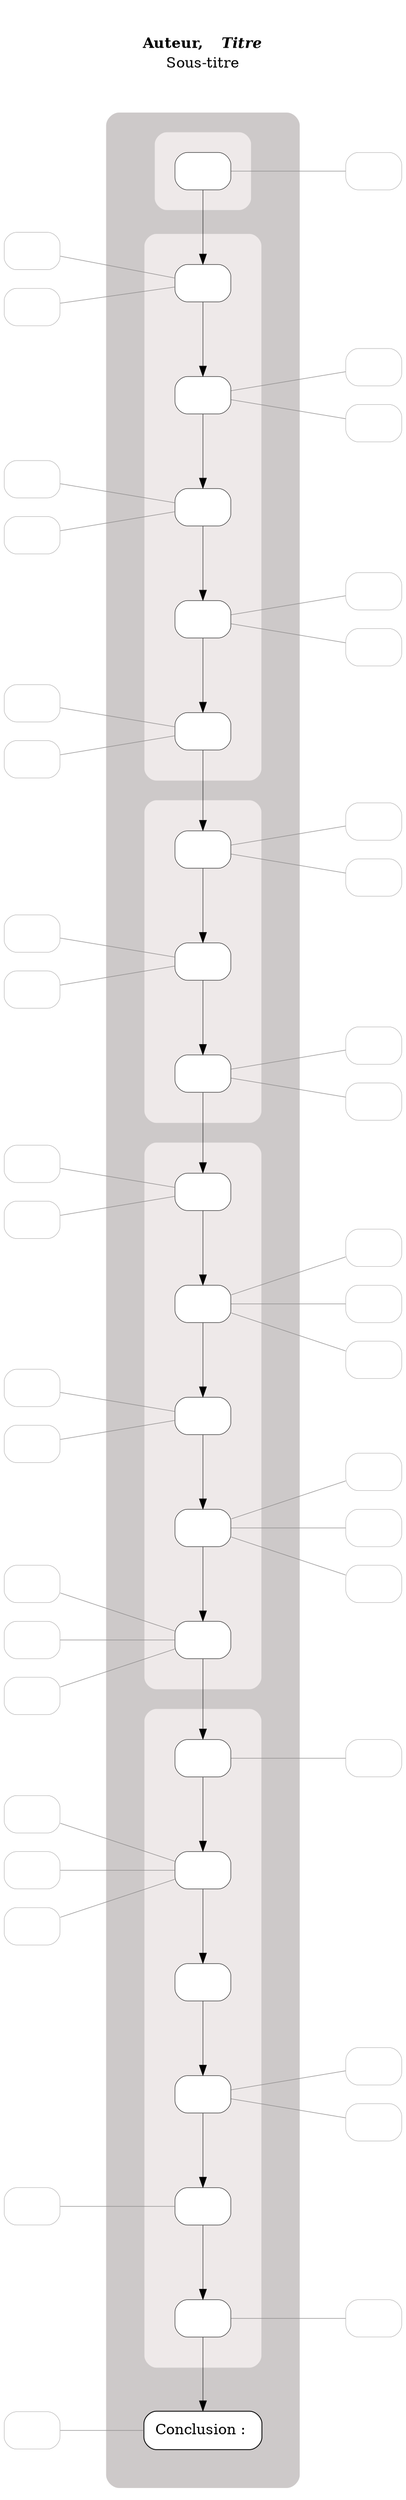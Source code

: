 digraph G {
// Template : summary
// Usage : 
node[style="rounded,filled",shape=box,fillcolor=white,penwidth=0.4,margin=0.15]
compound=true
rankdir=LR
edge[minlen=2]
labelloc="t"
labeljust="c"
label=<<br/><br/>
<b>Auteur,  <i>  Titre</i><br/></b>
<font point-size="5"><br/></font>Sous-titre


<br/><br/>
<br/>>


subgraph cluster{
label=""
style="filled,rounded"
margin=18
fillcolor=snow3
color=snow3




subgraph cluster_0 {
margin=20
style="filled,rounded"
fillcolor=snow2
a[label=""]
//{rank=same,b->a[dir=back,minlen=4,penwidth=0.4]}
//a->b[constraint=false,minlen=4,penwidth=0.4]
}




subgraph cluster_1 {
margin=30
style="filled,rounded"
fillcolor=snow2
b[label=""]
c[label=""]
d[label=""]
e[label=""]
f[label=""]
{rank=same;f->e->d->c->b[dir=back,minlen=4,penwidth=0.4]}
a->b[constraint=false,minlen=4,penwidth=0.4]
}

subgraph cluster_2 {
margin=30
style="filled,rounded"
fillcolor=snow2
g[label=""]
h[label=""]
i[label=""]
{rank=same;i->h->g[dir=back,minlen=4,penwidth=0.4]}
g->f[constraint=false,minlen=4,penwidth=0.4,dir=back]
}

subgraph cluster_3 {
margin=30
style="filled,rounded"
fillcolor=snow2
j[label=""]
k[label=""]
l[label=""]
m[label=""]
n[label=""]
{rank=same;n->m->l->k->j[dir=back,minlen=4,penwidth=0.4]}
j->i[constraint=false,minlen=4,penwidth=0.4,dir=back]
}

subgraph cluster_4 {
margin=30
style="filled,rounded"
fillcolor=snow2
o[label=""]
p[label=""]
q[label=""]
r[label=""]
s[label=""]
t[label=""]
{rank=same;t->s->r->q->p->o[dir=back,minlen=4,penwidth=0.4]}
o->n[constraint=false,minlen=4,penwidth=0.4,dir=back]
}



subgraph cluster_5 {
color=snow3
conclusion[label="Conclusion : ",penwidth=0.8]
conclusion->t[dir=back,constraint=false,minlen=4,penwidth=0.4]
}


}



node[penwidth=0.3,fontsize=12,color=snow4,fontcolor=grey5]
a1[label=""]
//a2[label=""]
//a3[label=""]

b1[label=""]
b2[label=""]
//b3[label=<Titre<br/>
//<font point-size="5"><br/></font>
//<font point-size="10">précision</font>>]

c1[label=""]
c2[label=""]

d1[label=""]
d2[label=""]

e1[label=""]
e2[label=""]

f1[label=""]
f2[label=""]

g1[label=""]
g2[label=""]

h1[label=""]
h2[label=""]

i1[label=""]
i2[label=""]

j1[label=""]
j2[label=""]

k1[label=""]
k2[label=""]
k3[label=""]

l1[label=""]
l2[label=""]

m1[label=""]
m2[label=""]
m3[label=""]

n1[label=""]
n2[label=""]
n3[label=""]

o1[label=""]

p1[label=""]
p2[label=""]
p3[label=""]

r1[label=""]
r2[label=""]

s1[label=""]
t1[label=""]

concl1[label=""]

edge[penwidth=0.5,arrowhead=none,color=snow4]
a->a1
//a->{{rank=same;a1->a2[style=invis,minlen=1]}}
{{rank=same;b1->b2[style=invis,minlen=1]}}->b[dir=back,arrowtail=none]
c->{{rank=same;c1->c2[style=invis,minlen=1]}}
{{rank=same;d1->d2[style=invis,minlen=1]}}->d[dir=back,arrowtail=none]
e->{{rank=same;e1->e2[style=invis,minlen=1]}}
{{rank=same;f1->f2[style=invis,minlen=1]}}->f[dir=back,arrowtail=none]
g->{{rank=same;g1->g2[style=invis,minlen=1]}}
{{rank=same;h1->h2[style=invis,minlen=1]}}->h[dir=back,arrowtail=none]
i->{{rank=same;i1->i2[style=invis,minlen=1]}}
{{rank=same;j1->j2[style=invis,minlen=1]}}->j[dir=back,arrowtail=none]
k->{{rank=same;k1->k2->k3[style=invis,minlen=1]}}
{{rank=same;l1->l2[style=invis,minlen=1]}}->l[dir=back,arrowtail=none]
m->{{rank=same;m1->m2->m3[style=invis,minlen=1]}}
{{rank=same;n1->n2->n3[style=invis,minlen=1]}}->n[dir=back,arrowtail=none]
o->o1
{{rank=same;p1->p2->p3[style=invis,minlen=1]}}->p[dir=back,arrowtail=none]
r->{{rank=same;r1->r2[style=invis,minlen=1]}}
s1->s
t->t1
concl1->conclusion

edge[color=red,penwidth=0.2,arrowhead=empty,constraint=false]
}
